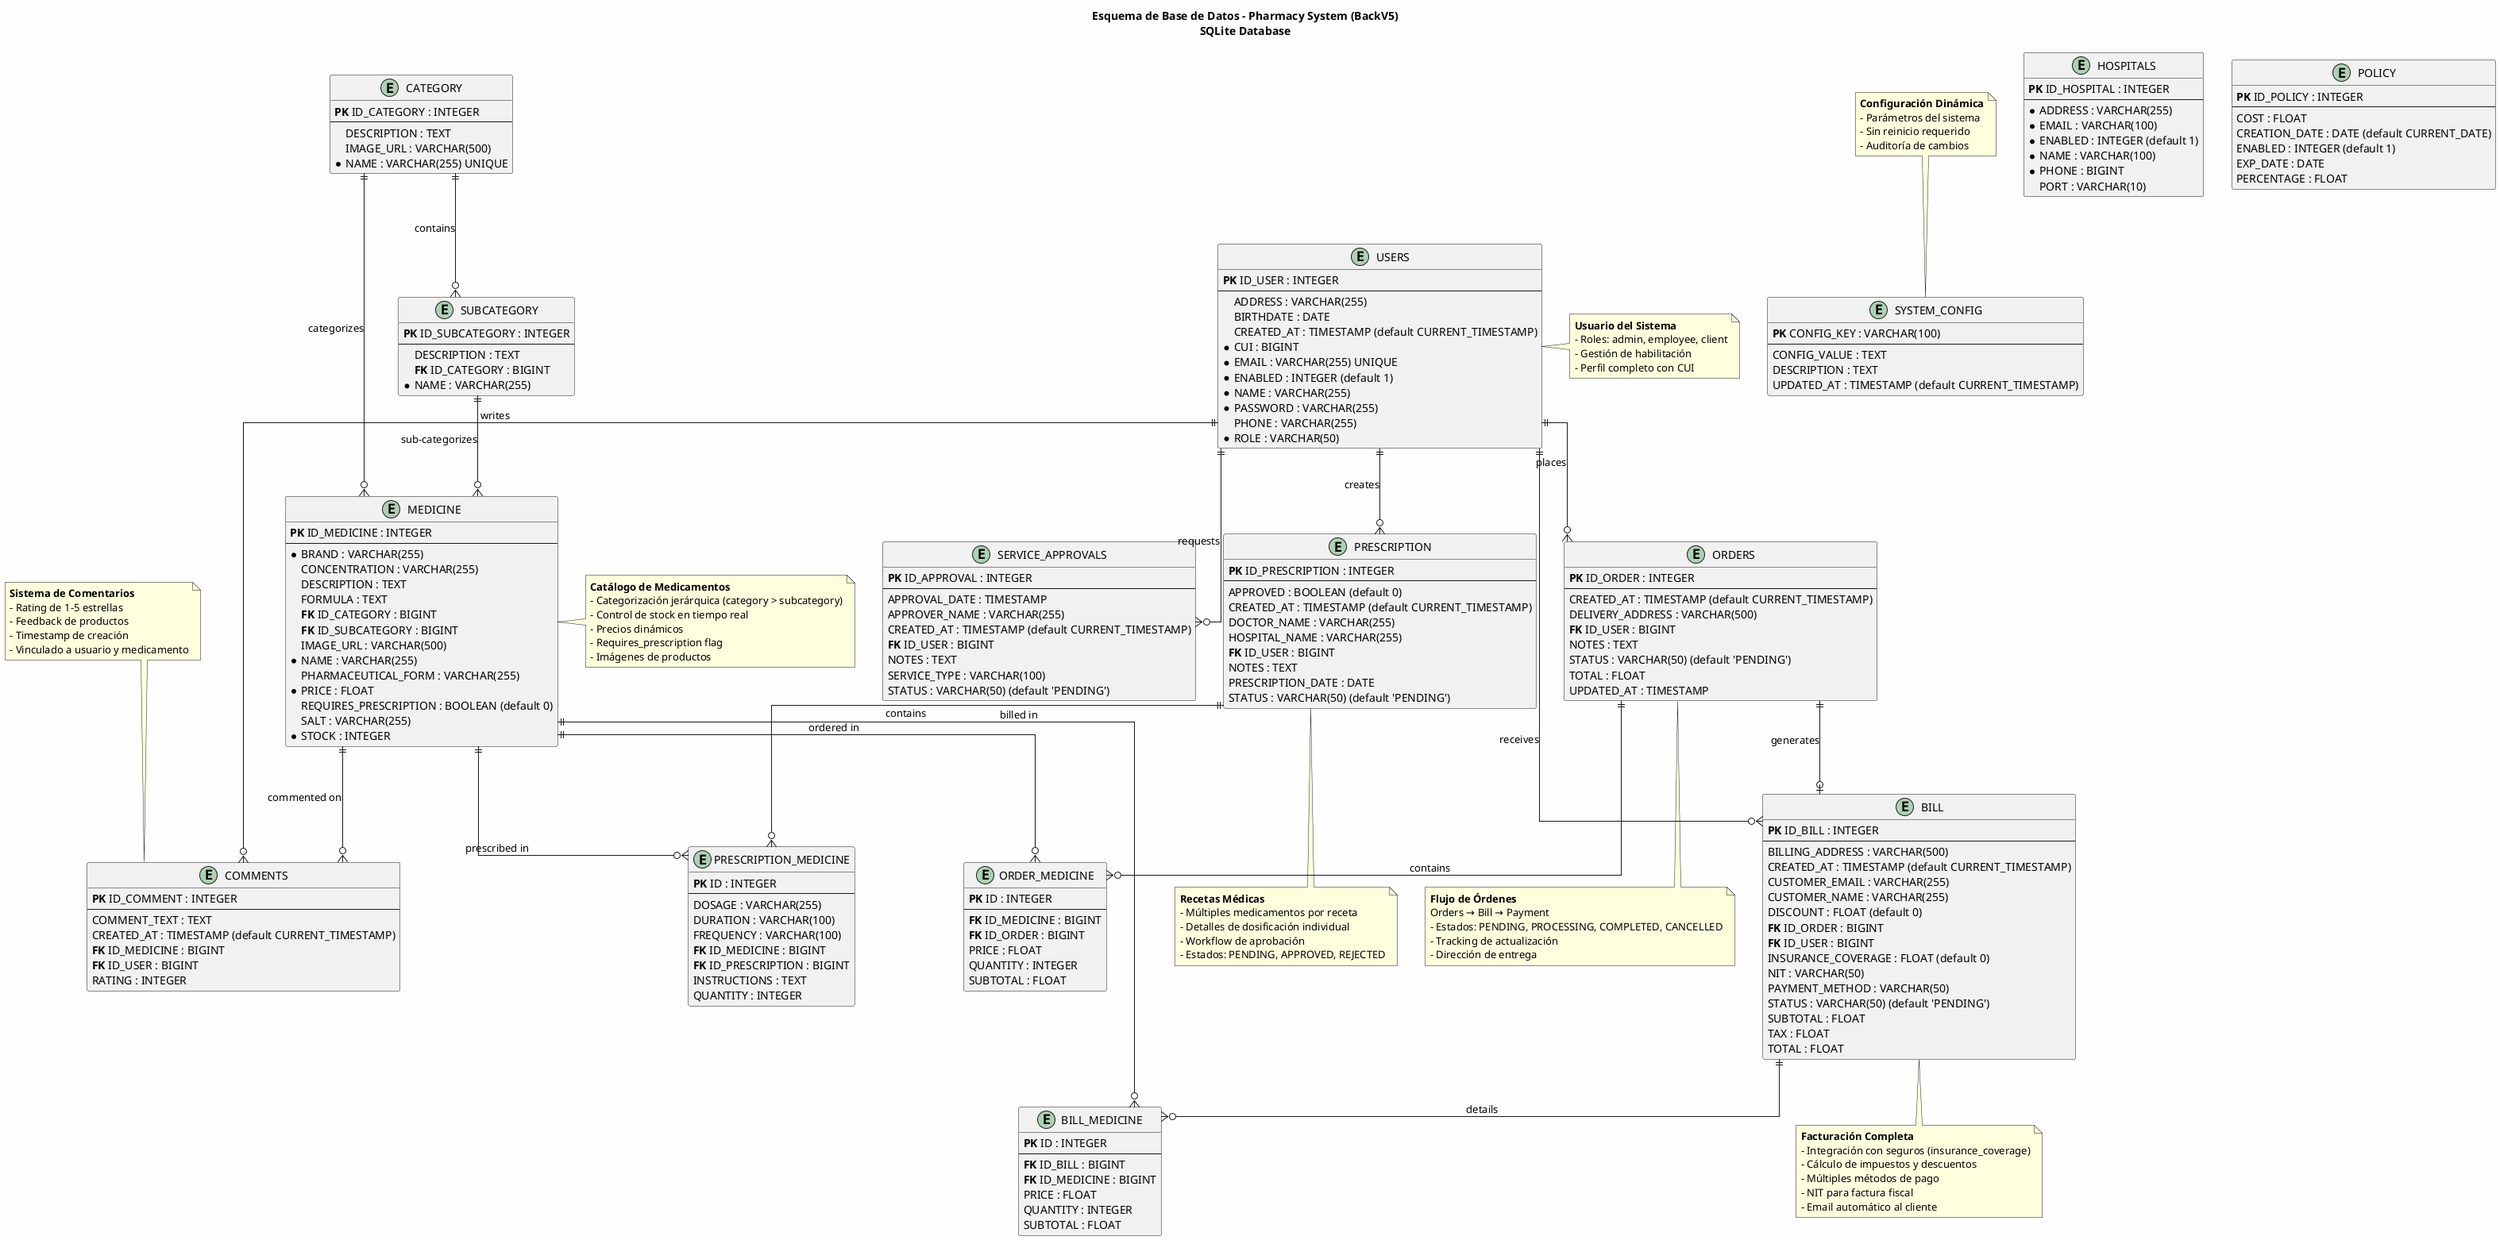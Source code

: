 @startuml Esquema de Base de Datos - Pharmacy (BackV5)

title Esquema de Base de Datos - Pharmacy System (BackV5)\nSQLite Database

' Configuración de estilos
skinparam linetype ortho
skinparam backgroundColor #FEFEFE

entity "USERS" as users {
  **PK** ID_USER : INTEGER
  --
  ADDRESS : VARCHAR(255)
  BIRTHDATE : DATE
  CREATED_AT : TIMESTAMP (default CURRENT_TIMESTAMP)
  *CUI : BIGINT
  *EMAIL : VARCHAR(255) UNIQUE
  *ENABLED : INTEGER (default 1)
  *NAME : VARCHAR(255)
  *PASSWORD : VARCHAR(255)
  PHONE : VARCHAR(255)
  *ROLE : VARCHAR(50)
}

entity "MEDICINE" as medicine {
  **PK** ID_MEDICINE : INTEGER
  --
  *BRAND : VARCHAR(255)
  CONCENTRATION : VARCHAR(255)
  DESCRIPTION : TEXT
  FORMULA : TEXT
  **FK** ID_CATEGORY : BIGINT
  **FK** ID_SUBCATEGORY : BIGINT
  IMAGE_URL : VARCHAR(500)
  *NAME : VARCHAR(255)
  PHARMACEUTICAL_FORM : VARCHAR(255)
  *PRICE : FLOAT
  REQUIRES_PRESCRIPTION : BOOLEAN (default 0)
  SALT : VARCHAR(255)
  *STOCK : INTEGER
}

entity "CATEGORY" as category {
  **PK** ID_CATEGORY : INTEGER
  --
  DESCRIPTION : TEXT
  IMAGE_URL : VARCHAR(500)
  *NAME : VARCHAR(255) UNIQUE
}

entity "SUBCATEGORY" as subcategory {
  **PK** ID_SUBCATEGORY : INTEGER
  --
  DESCRIPTION : TEXT
  **FK** ID_CATEGORY : BIGINT
  *NAME : VARCHAR(255)
}

entity "PRESCRIPTION" as prescription {
  **PK** ID_PRESCRIPTION : INTEGER
  --
  APPROVED : BOOLEAN (default 0)
  CREATED_AT : TIMESTAMP (default CURRENT_TIMESTAMP)
  DOCTOR_NAME : VARCHAR(255)
  HOSPITAL_NAME : VARCHAR(255)
  **FK** ID_USER : BIGINT
  NOTES : TEXT
  PRESCRIPTION_DATE : DATE
  STATUS : VARCHAR(50) (default 'PENDING')
}

entity "PRESCRIPTION_MEDICINE" as prescription_medicine {
  **PK** ID : INTEGER
  --
  DOSAGE : VARCHAR(255)
  DURATION : VARCHAR(100)
  FREQUENCY : VARCHAR(100)
  **FK** ID_MEDICINE : BIGINT
  **FK** ID_PRESCRIPTION : BIGINT
  INSTRUCTIONS : TEXT
  QUANTITY : INTEGER
}

entity "ORDERS" as orders {
  **PK** ID_ORDER : INTEGER
  --
  CREATED_AT : TIMESTAMP (default CURRENT_TIMESTAMP)
  DELIVERY_ADDRESS : VARCHAR(500)
  **FK** ID_USER : BIGINT
  NOTES : TEXT
  STATUS : VARCHAR(50) (default 'PENDING')
  TOTAL : FLOAT
  UPDATED_AT : TIMESTAMP
}

entity "ORDER_MEDICINE" as order_medicine {
  **PK** ID : INTEGER
  --
  **FK** ID_MEDICINE : BIGINT
  **FK** ID_ORDER : BIGINT
  PRICE : FLOAT
  QUANTITY : INTEGER
  SUBTOTAL : FLOAT
}

entity "BILL" as bill {
  **PK** ID_BILL : INTEGER
  --
  BILLING_ADDRESS : VARCHAR(500)
  CREATED_AT : TIMESTAMP (default CURRENT_TIMESTAMP)
  CUSTOMER_EMAIL : VARCHAR(255)
  CUSTOMER_NAME : VARCHAR(255)
  DISCOUNT : FLOAT (default 0)
  **FK** ID_ORDER : BIGINT
  **FK** ID_USER : BIGINT
  INSURANCE_COVERAGE : FLOAT (default 0)
  NIT : VARCHAR(50)
  PAYMENT_METHOD : VARCHAR(50)
  STATUS : VARCHAR(50) (default 'PENDING')
  SUBTOTAL : FLOAT
  TAX : FLOAT
  TOTAL : FLOAT
}

entity "BILL_MEDICINE" as bill_medicine {
  **PK** ID : INTEGER
  --
  **FK** ID_BILL : BIGINT
  **FK** ID_MEDICINE : BIGINT
  PRICE : FLOAT
  QUANTITY : INTEGER
  SUBTOTAL : FLOAT
}

entity "COMMENTS" as comments {
  **PK** ID_COMMENT : INTEGER
  --
  COMMENT_TEXT : TEXT
  CREATED_AT : TIMESTAMP (default CURRENT_TIMESTAMP)
  **FK** ID_MEDICINE : BIGINT
  **FK** ID_USER : BIGINT
  RATING : INTEGER
}

entity "SERVICE_APPROVALS" as service_approvals {
  **PK** ID_APPROVAL : INTEGER
  --
  APPROVAL_DATE : TIMESTAMP
  APPROVER_NAME : VARCHAR(255)
  CREATED_AT : TIMESTAMP (default CURRENT_TIMESTAMP)
  **FK** ID_USER : BIGINT
  NOTES : TEXT
  SERVICE_TYPE : VARCHAR(100)
  STATUS : VARCHAR(50) (default 'PENDING')
}

entity "SYSTEM_CONFIG" as system_config {
  **PK** CONFIG_KEY : VARCHAR(100)
  --
  CONFIG_VALUE : TEXT
  DESCRIPTION : TEXT
  UPDATED_AT : TIMESTAMP (default CURRENT_TIMESTAMP)
}

entity "HOSPITALS" as hospitals {
  **PK** ID_HOSPITAL : INTEGER
  --
  *ADDRESS : VARCHAR(255)
  *EMAIL : VARCHAR(100)
  *ENABLED : INTEGER (default 1)
  *NAME : VARCHAR(100)
  *PHONE : BIGINT
  PORT : VARCHAR(10)
}

entity "POLICY" as policy {
  **PK** ID_POLICY : INTEGER
  --
  COST : FLOAT
  CREATION_DATE : DATE (default CURRENT_DATE)
  ENABLED : INTEGER (default 1)
  EXP_DATE : DATE
  PERCENTAGE : FLOAT
}

' Relaciones Principales
users ||--o{ prescription : "creates"
users ||--o{ orders : "places"
users ||--o{ bill : "receives"
users ||--o{ comments : "writes"
users ||--o{ service_approvals : "requests"

category ||--o{ subcategory : "contains"
category ||--o{ medicine : "categorizes"
subcategory ||--o{ medicine : "sub-categorizes"

medicine ||--o{ prescription_medicine : "prescribed in"
medicine ||--o{ order_medicine : "ordered in"
medicine ||--o{ bill_medicine : "billed in"
medicine ||--o{ comments : "commented on"

prescription ||--o{ prescription_medicine : "contains"

orders ||--o{ order_medicine : "contains"
orders ||--o| bill : "generates"

bill ||--o{ bill_medicine : "details"

note right of users
  **Usuario del Sistema**
  - Roles: admin, employee, client
  - Gestión de habilitación
  - Perfil completo con CUI
end note

note right of medicine
  **Catálogo de Medicamentos**
  - Categorización jerárquica (category > subcategory)
  - Control de stock en tiempo real
  - Precios dinámicos
  - Requires_prescription flag
  - Imágenes de productos
end note

note bottom of prescription
  **Recetas Médicas**
  - Múltiples medicamentos por receta
  - Detalles de dosificación individual
  - Workflow de aprobación
  - Estados: PENDING, APPROVED, REJECTED
end note

note bottom of orders
  **Flujo de Órdenes**
  Orders → Bill → Payment
  - Estados: PENDING, PROCESSING, COMPLETED, CANCELLED
  - Tracking de actualización
  - Dirección de entrega
end note

note bottom of bill
  **Facturación Completa**
  - Integración con seguros (insurance_coverage)
  - Cálculo de impuestos y descuentos
  - Múltiples métodos de pago
  - NIT para factura fiscal
  - Email automático al cliente
end note

note top of comments
  **Sistema de Comentarios**
  - Rating de 1-5 estrellas
  - Feedback de productos
  - Timestamp de creación
  - Vinculado a usuario y medicamento
end note

note top of system_config
  **Configuración Dinámica**
  - Parámetros del sistema
  - Sin reinicio requerido
  - Auditoría de cambios
end note

@enduml
